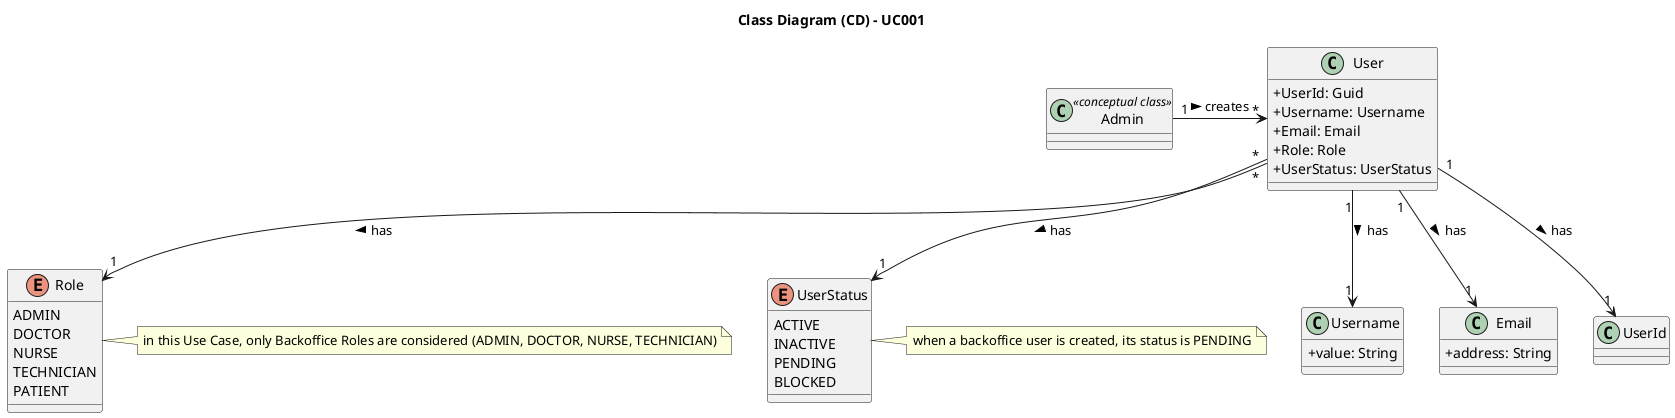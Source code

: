 @startuml uc001-class-diagram

skinparam packageStyle rectangle
skinparam shadowing false

skinparam classAttributeIconSize 0

title Class Diagram (CD) - UC001

class User {
    +UserId: Guid
    +Username: Username
    +Email: Email
    +Role: Role
    +UserStatus: UserStatus
}

class Username {
    +value: String
}

class Email {
    +address: String
}

enum Role {
    ADMIN
    DOCTOR
    NURSE
    TECHNICIAN
    PATIENT
}
note right of Role: in this Use Case, only Backoffice Roles are considered (ADMIN, DOCTOR, NURSE, TECHNICIAN)

enum UserStatus {
    ACTIVE
    INACTIVE
    PENDING
    BLOCKED
}
note right of UserStatus: when a backoffice user is created, its status is PENDING

class Admin <<conceptual class>>

Admin "1" -> "*" User: creates >

User "1" --> "1" UserId: has >
User "1" --> "1" Username: has >
User "1" --> "1" Email: has >
User "*" --> "1" Role: has >
User "*" --> "1" UserStatus: has >

@enduml